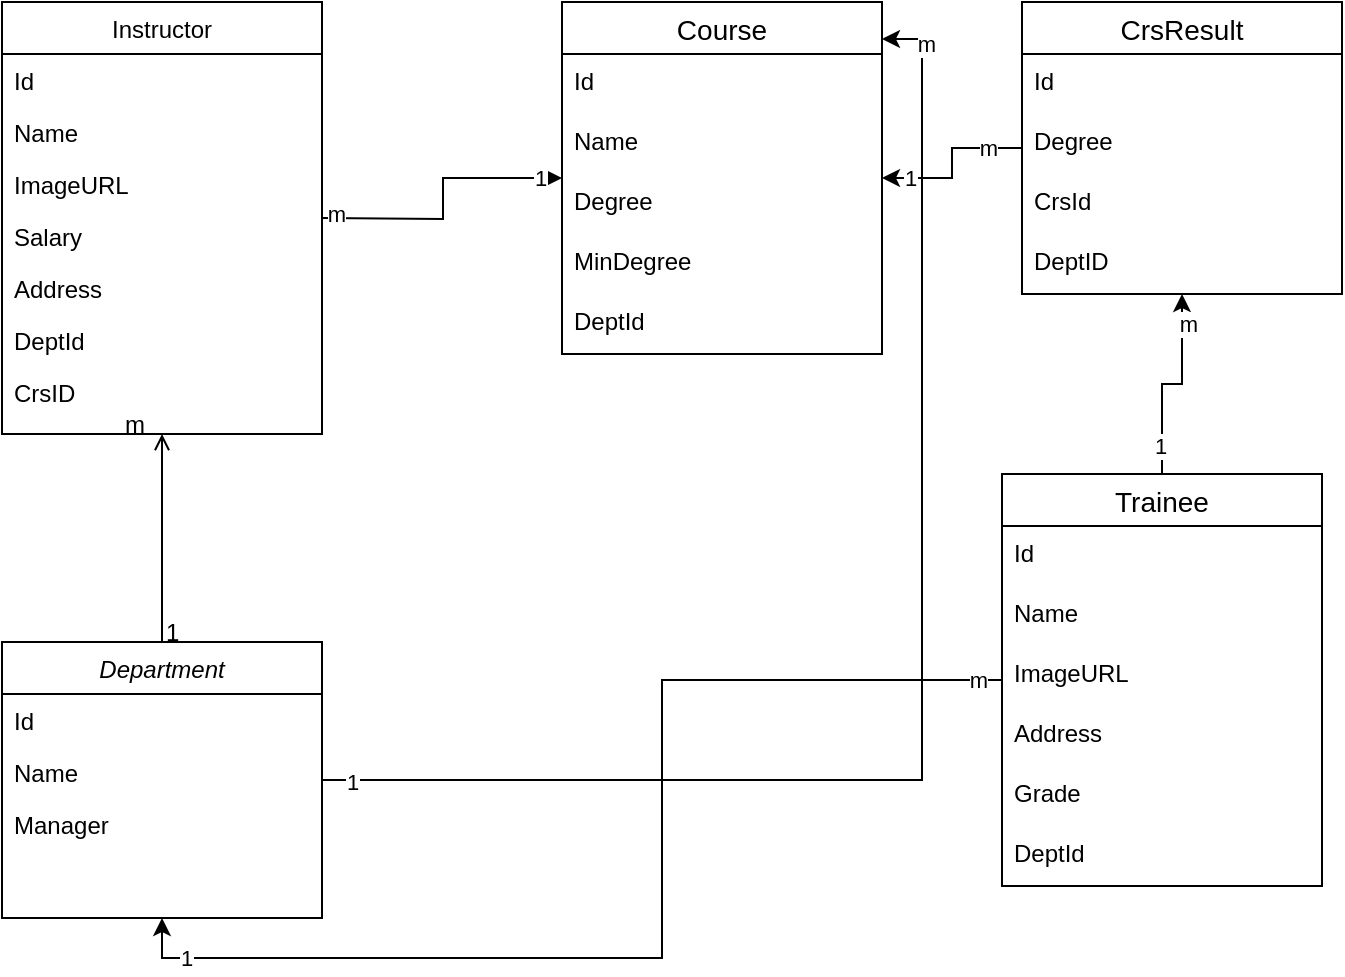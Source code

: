<mxfile version="22.1.2" type="device">
  <diagram id="C5RBs43oDa-KdzZeNtuy" name="Page-1">
    <mxGraphModel dx="1036" dy="614" grid="1" gridSize="10" guides="1" tooltips="1" connect="1" arrows="1" fold="1" page="1" pageScale="1" pageWidth="827" pageHeight="1169" math="0" shadow="0">
      <root>
        <mxCell id="WIyWlLk6GJQsqaUBKTNV-0" />
        <mxCell id="WIyWlLk6GJQsqaUBKTNV-1" parent="WIyWlLk6GJQsqaUBKTNV-0" />
        <mxCell id="zkfFHV4jXpPFQw0GAbJ--0" value="Department" style="swimlane;fontStyle=2;align=center;verticalAlign=top;childLayout=stackLayout;horizontal=1;startSize=26;horizontalStack=0;resizeParent=1;resizeLast=0;collapsible=1;marginBottom=0;rounded=0;shadow=0;strokeWidth=1;" parent="WIyWlLk6GJQsqaUBKTNV-1" vertex="1">
          <mxGeometry x="140" y="430" width="160" height="138" as="geometry">
            <mxRectangle x="230" y="140" width="160" height="26" as="alternateBounds" />
          </mxGeometry>
        </mxCell>
        <mxCell id="zkfFHV4jXpPFQw0GAbJ--1" value="Id    " style="text;align=left;verticalAlign=top;spacingLeft=4;spacingRight=4;overflow=hidden;rotatable=0;points=[[0,0.5],[1,0.5]];portConstraint=eastwest;" parent="zkfFHV4jXpPFQw0GAbJ--0" vertex="1">
          <mxGeometry y="26" width="160" height="26" as="geometry" />
        </mxCell>
        <mxCell id="zkfFHV4jXpPFQw0GAbJ--2" value="Name" style="text;align=left;verticalAlign=top;spacingLeft=4;spacingRight=4;overflow=hidden;rotatable=0;points=[[0,0.5],[1,0.5]];portConstraint=eastwest;rounded=0;shadow=0;html=0;" parent="zkfFHV4jXpPFQw0GAbJ--0" vertex="1">
          <mxGeometry y="52" width="160" height="26" as="geometry" />
        </mxCell>
        <mxCell id="zkfFHV4jXpPFQw0GAbJ--3" value="Manager" style="text;align=left;verticalAlign=top;spacingLeft=4;spacingRight=4;overflow=hidden;rotatable=0;points=[[0,0.5],[1,0.5]];portConstraint=eastwest;rounded=0;shadow=0;html=0;" parent="zkfFHV4jXpPFQw0GAbJ--0" vertex="1">
          <mxGeometry y="78" width="160" height="26" as="geometry" />
        </mxCell>
        <mxCell id="ZEYIvGTN6INHBr5iseJA-5" style="edgeStyle=orthogonalEdgeStyle;rounded=0;orthogonalLoop=1;jettySize=auto;html=1;" edge="1" parent="WIyWlLk6GJQsqaUBKTNV-1" target="ZEYIvGTN6INHBr5iseJA-1">
          <mxGeometry relative="1" as="geometry">
            <mxPoint x="300" y="218" as="sourcePoint" />
          </mxGeometry>
        </mxCell>
        <mxCell id="ZEYIvGTN6INHBr5iseJA-6" value="m" style="edgeLabel;html=1;align=center;verticalAlign=middle;resizable=0;points=[];" vertex="1" connectable="0" parent="ZEYIvGTN6INHBr5iseJA-5">
          <mxGeometry x="-0.911" y="2" relative="1" as="geometry">
            <mxPoint as="offset" />
          </mxGeometry>
        </mxCell>
        <mxCell id="ZEYIvGTN6INHBr5iseJA-7" value="1" style="edgeLabel;html=1;align=center;verticalAlign=middle;resizable=0;points=[];" vertex="1" connectable="0" parent="ZEYIvGTN6INHBr5iseJA-5">
          <mxGeometry x="0.843" relative="1" as="geometry">
            <mxPoint as="offset" />
          </mxGeometry>
        </mxCell>
        <mxCell id="zkfFHV4jXpPFQw0GAbJ--17" value="Instructor" style="swimlane;fontStyle=0;align=center;verticalAlign=top;childLayout=stackLayout;horizontal=1;startSize=26;horizontalStack=0;resizeParent=1;resizeLast=0;collapsible=1;marginBottom=0;rounded=0;shadow=0;strokeWidth=1;" parent="WIyWlLk6GJQsqaUBKTNV-1" vertex="1">
          <mxGeometry x="140" y="110" width="160" height="216" as="geometry">
            <mxRectangle x="550" y="140" width="160" height="26" as="alternateBounds" />
          </mxGeometry>
        </mxCell>
        <mxCell id="zkfFHV4jXpPFQw0GAbJ--18" value="Id" style="text;align=left;verticalAlign=top;spacingLeft=4;spacingRight=4;overflow=hidden;rotatable=0;points=[[0,0.5],[1,0.5]];portConstraint=eastwest;" parent="zkfFHV4jXpPFQw0GAbJ--17" vertex="1">
          <mxGeometry y="26" width="160" height="26" as="geometry" />
        </mxCell>
        <mxCell id="zkfFHV4jXpPFQw0GAbJ--19" value="Name" style="text;align=left;verticalAlign=top;spacingLeft=4;spacingRight=4;overflow=hidden;rotatable=0;points=[[0,0.5],[1,0.5]];portConstraint=eastwest;rounded=0;shadow=0;html=0;" parent="zkfFHV4jXpPFQw0GAbJ--17" vertex="1">
          <mxGeometry y="52" width="160" height="26" as="geometry" />
        </mxCell>
        <mxCell id="zkfFHV4jXpPFQw0GAbJ--20" value="ImageURL" style="text;align=left;verticalAlign=top;spacingLeft=4;spacingRight=4;overflow=hidden;rotatable=0;points=[[0,0.5],[1,0.5]];portConstraint=eastwest;rounded=0;shadow=0;html=0;" parent="zkfFHV4jXpPFQw0GAbJ--17" vertex="1">
          <mxGeometry y="78" width="160" height="26" as="geometry" />
        </mxCell>
        <mxCell id="zkfFHV4jXpPFQw0GAbJ--21" value="Salary" style="text;align=left;verticalAlign=top;spacingLeft=4;spacingRight=4;overflow=hidden;rotatable=0;points=[[0,0.5],[1,0.5]];portConstraint=eastwest;rounded=0;shadow=0;html=0;" parent="zkfFHV4jXpPFQw0GAbJ--17" vertex="1">
          <mxGeometry y="104" width="160" height="26" as="geometry" />
        </mxCell>
        <mxCell id="zkfFHV4jXpPFQw0GAbJ--22" value="Address" style="text;align=left;verticalAlign=top;spacingLeft=4;spacingRight=4;overflow=hidden;rotatable=0;points=[[0,0.5],[1,0.5]];portConstraint=eastwest;rounded=0;shadow=0;html=0;" parent="zkfFHV4jXpPFQw0GAbJ--17" vertex="1">
          <mxGeometry y="130" width="160" height="26" as="geometry" />
        </mxCell>
        <mxCell id="ZEYIvGTN6INHBr5iseJA-30" value="DeptId" style="text;align=left;verticalAlign=top;spacingLeft=4;spacingRight=4;overflow=hidden;rotatable=0;points=[[0,0.5],[1,0.5]];portConstraint=eastwest;rounded=0;shadow=0;html=0;" vertex="1" parent="zkfFHV4jXpPFQw0GAbJ--17">
          <mxGeometry y="156" width="160" height="26" as="geometry" />
        </mxCell>
        <mxCell id="ZEYIvGTN6INHBr5iseJA-31" value="CrsID" style="text;align=left;verticalAlign=top;spacingLeft=4;spacingRight=4;overflow=hidden;rotatable=0;points=[[0,0.5],[1,0.5]];portConstraint=eastwest;rounded=0;shadow=0;html=0;" vertex="1" parent="zkfFHV4jXpPFQw0GAbJ--17">
          <mxGeometry y="182" width="160" height="26" as="geometry" />
        </mxCell>
        <mxCell id="zkfFHV4jXpPFQw0GAbJ--26" value="" style="endArrow=open;shadow=0;strokeWidth=1;rounded=0;endFill=1;edgeStyle=elbowEdgeStyle;elbow=vertical;" parent="WIyWlLk6GJQsqaUBKTNV-1" source="zkfFHV4jXpPFQw0GAbJ--0" target="zkfFHV4jXpPFQw0GAbJ--17" edge="1">
          <mxGeometry x="0.5" y="41" relative="1" as="geometry">
            <mxPoint x="380" y="192" as="sourcePoint" />
            <mxPoint x="540" y="192" as="targetPoint" />
            <mxPoint x="-40" y="32" as="offset" />
          </mxGeometry>
        </mxCell>
        <mxCell id="zkfFHV4jXpPFQw0GAbJ--27" value="1" style="resizable=0;align=left;verticalAlign=bottom;labelBackgroundColor=none;fontSize=12;" parent="zkfFHV4jXpPFQw0GAbJ--26" connectable="0" vertex="1">
          <mxGeometry x="-1" relative="1" as="geometry">
            <mxPoint y="4" as="offset" />
          </mxGeometry>
        </mxCell>
        <mxCell id="zkfFHV4jXpPFQw0GAbJ--28" value="m" style="resizable=0;align=right;verticalAlign=bottom;labelBackgroundColor=none;fontSize=12;" parent="zkfFHV4jXpPFQw0GAbJ--26" connectable="0" vertex="1">
          <mxGeometry x="1" relative="1" as="geometry">
            <mxPoint x="-7" y="4" as="offset" />
          </mxGeometry>
        </mxCell>
        <mxCell id="ZEYIvGTN6INHBr5iseJA-1" value="Course" style="swimlane;fontStyle=0;childLayout=stackLayout;horizontal=1;startSize=26;horizontalStack=0;resizeParent=1;resizeParentMax=0;resizeLast=0;collapsible=1;marginBottom=0;align=center;fontSize=14;" vertex="1" parent="WIyWlLk6GJQsqaUBKTNV-1">
          <mxGeometry x="420" y="110" width="160" height="176" as="geometry" />
        </mxCell>
        <mxCell id="ZEYIvGTN6INHBr5iseJA-2" value="Id" style="text;strokeColor=none;fillColor=none;spacingLeft=4;spacingRight=4;overflow=hidden;rotatable=0;points=[[0,0.5],[1,0.5]];portConstraint=eastwest;fontSize=12;whiteSpace=wrap;html=1;" vertex="1" parent="ZEYIvGTN6INHBr5iseJA-1">
          <mxGeometry y="26" width="160" height="30" as="geometry" />
        </mxCell>
        <mxCell id="ZEYIvGTN6INHBr5iseJA-3" value="Name" style="text;strokeColor=none;fillColor=none;spacingLeft=4;spacingRight=4;overflow=hidden;rotatable=0;points=[[0,0.5],[1,0.5]];portConstraint=eastwest;fontSize=12;whiteSpace=wrap;html=1;" vertex="1" parent="ZEYIvGTN6INHBr5iseJA-1">
          <mxGeometry y="56" width="160" height="30" as="geometry" />
        </mxCell>
        <mxCell id="ZEYIvGTN6INHBr5iseJA-4" value="Degree" style="text;strokeColor=none;fillColor=none;spacingLeft=4;spacingRight=4;overflow=hidden;rotatable=0;points=[[0,0.5],[1,0.5]];portConstraint=eastwest;fontSize=12;whiteSpace=wrap;html=1;" vertex="1" parent="ZEYIvGTN6INHBr5iseJA-1">
          <mxGeometry y="86" width="160" height="30" as="geometry" />
        </mxCell>
        <mxCell id="ZEYIvGTN6INHBr5iseJA-35" value="MinDegree" style="text;strokeColor=none;fillColor=none;spacingLeft=4;spacingRight=4;overflow=hidden;rotatable=0;points=[[0,0.5],[1,0.5]];portConstraint=eastwest;fontSize=12;whiteSpace=wrap;html=1;" vertex="1" parent="ZEYIvGTN6INHBr5iseJA-1">
          <mxGeometry y="116" width="160" height="30" as="geometry" />
        </mxCell>
        <mxCell id="ZEYIvGTN6INHBr5iseJA-36" value="DeptId" style="text;strokeColor=none;fillColor=none;spacingLeft=4;spacingRight=4;overflow=hidden;rotatable=0;points=[[0,0.5],[1,0.5]];portConstraint=eastwest;fontSize=12;whiteSpace=wrap;html=1;" vertex="1" parent="ZEYIvGTN6INHBr5iseJA-1">
          <mxGeometry y="146" width="160" height="30" as="geometry" />
        </mxCell>
        <mxCell id="ZEYIvGTN6INHBr5iseJA-9" style="edgeStyle=orthogonalEdgeStyle;rounded=0;orthogonalLoop=1;jettySize=auto;html=1;entryX=1;entryY=0.105;entryDx=0;entryDy=0;entryPerimeter=0;" edge="1" parent="WIyWlLk6GJQsqaUBKTNV-1" source="zkfFHV4jXpPFQw0GAbJ--0" target="ZEYIvGTN6INHBr5iseJA-1">
          <mxGeometry relative="1" as="geometry" />
        </mxCell>
        <mxCell id="ZEYIvGTN6INHBr5iseJA-10" value="1" style="edgeLabel;html=1;align=center;verticalAlign=middle;resizable=0;points=[];" vertex="1" connectable="0" parent="ZEYIvGTN6INHBr5iseJA-9">
          <mxGeometry x="-0.958" y="-1" relative="1" as="geometry">
            <mxPoint as="offset" />
          </mxGeometry>
        </mxCell>
        <mxCell id="ZEYIvGTN6INHBr5iseJA-11" value="m" style="edgeLabel;html=1;align=center;verticalAlign=middle;resizable=0;points=[];" vertex="1" connectable="0" parent="ZEYIvGTN6INHBr5iseJA-9">
          <mxGeometry x="0.935" y="-2" relative="1" as="geometry">
            <mxPoint as="offset" />
          </mxGeometry>
        </mxCell>
        <mxCell id="ZEYIvGTN6INHBr5iseJA-16" style="edgeStyle=orthogonalEdgeStyle;rounded=0;orthogonalLoop=1;jettySize=auto;html=1;" edge="1" parent="WIyWlLk6GJQsqaUBKTNV-1" source="ZEYIvGTN6INHBr5iseJA-12" target="ZEYIvGTN6INHBr5iseJA-1">
          <mxGeometry relative="1" as="geometry" />
        </mxCell>
        <mxCell id="ZEYIvGTN6INHBr5iseJA-17" value="m" style="edgeLabel;html=1;align=center;verticalAlign=middle;resizable=0;points=[];" vertex="1" connectable="0" parent="ZEYIvGTN6INHBr5iseJA-16">
          <mxGeometry x="-0.589" relative="1" as="geometry">
            <mxPoint as="offset" />
          </mxGeometry>
        </mxCell>
        <mxCell id="ZEYIvGTN6INHBr5iseJA-18" value="1" style="edgeLabel;html=1;align=center;verticalAlign=middle;resizable=0;points=[];" vertex="1" connectable="0" parent="ZEYIvGTN6INHBr5iseJA-16">
          <mxGeometry x="0.669" relative="1" as="geometry">
            <mxPoint as="offset" />
          </mxGeometry>
        </mxCell>
        <mxCell id="ZEYIvGTN6INHBr5iseJA-12" value="CrsResult" style="swimlane;fontStyle=0;childLayout=stackLayout;horizontal=1;startSize=26;horizontalStack=0;resizeParent=1;resizeParentMax=0;resizeLast=0;collapsible=1;marginBottom=0;align=center;fontSize=14;" vertex="1" parent="WIyWlLk6GJQsqaUBKTNV-1">
          <mxGeometry x="650" y="110" width="160" height="146" as="geometry" />
        </mxCell>
        <mxCell id="ZEYIvGTN6INHBr5iseJA-13" value="Id" style="text;strokeColor=none;fillColor=none;spacingLeft=4;spacingRight=4;overflow=hidden;rotatable=0;points=[[0,0.5],[1,0.5]];portConstraint=eastwest;fontSize=12;whiteSpace=wrap;html=1;" vertex="1" parent="ZEYIvGTN6INHBr5iseJA-12">
          <mxGeometry y="26" width="160" height="30" as="geometry" />
        </mxCell>
        <mxCell id="ZEYIvGTN6INHBr5iseJA-14" value="Degree" style="text;strokeColor=none;fillColor=none;spacingLeft=4;spacingRight=4;overflow=hidden;rotatable=0;points=[[0,0.5],[1,0.5]];portConstraint=eastwest;fontSize=12;whiteSpace=wrap;html=1;" vertex="1" parent="ZEYIvGTN6INHBr5iseJA-12">
          <mxGeometry y="56" width="160" height="30" as="geometry" />
        </mxCell>
        <mxCell id="ZEYIvGTN6INHBr5iseJA-15" value="CrsId" style="text;strokeColor=none;fillColor=none;spacingLeft=4;spacingRight=4;overflow=hidden;rotatable=0;points=[[0,0.5],[1,0.5]];portConstraint=eastwest;fontSize=12;whiteSpace=wrap;html=1;" vertex="1" parent="ZEYIvGTN6INHBr5iseJA-12">
          <mxGeometry y="86" width="160" height="30" as="geometry" />
        </mxCell>
        <mxCell id="ZEYIvGTN6INHBr5iseJA-37" value="DeptID" style="text;strokeColor=none;fillColor=none;spacingLeft=4;spacingRight=4;overflow=hidden;rotatable=0;points=[[0,0.5],[1,0.5]];portConstraint=eastwest;fontSize=12;whiteSpace=wrap;html=1;" vertex="1" parent="ZEYIvGTN6INHBr5iseJA-12">
          <mxGeometry y="116" width="160" height="30" as="geometry" />
        </mxCell>
        <mxCell id="ZEYIvGTN6INHBr5iseJA-24" style="edgeStyle=orthogonalEdgeStyle;rounded=0;orthogonalLoop=1;jettySize=auto;html=1;entryX=0.5;entryY=1;entryDx=0;entryDy=0;" edge="1" parent="WIyWlLk6GJQsqaUBKTNV-1" source="ZEYIvGTN6INHBr5iseJA-19" target="zkfFHV4jXpPFQw0GAbJ--0">
          <mxGeometry relative="1" as="geometry" />
        </mxCell>
        <mxCell id="ZEYIvGTN6INHBr5iseJA-28" value="m" style="edgeLabel;html=1;align=center;verticalAlign=middle;resizable=0;points=[];" vertex="1" connectable="0" parent="ZEYIvGTN6INHBr5iseJA-24">
          <mxGeometry x="-0.957" relative="1" as="geometry">
            <mxPoint as="offset" />
          </mxGeometry>
        </mxCell>
        <mxCell id="ZEYIvGTN6INHBr5iseJA-29" value="1" style="edgeLabel;html=1;align=center;verticalAlign=middle;resizable=0;points=[];" vertex="1" connectable="0" parent="ZEYIvGTN6INHBr5iseJA-24">
          <mxGeometry x="0.889" relative="1" as="geometry">
            <mxPoint as="offset" />
          </mxGeometry>
        </mxCell>
        <mxCell id="ZEYIvGTN6INHBr5iseJA-25" style="edgeStyle=orthogonalEdgeStyle;rounded=0;orthogonalLoop=1;jettySize=auto;html=1;" edge="1" parent="WIyWlLk6GJQsqaUBKTNV-1" source="ZEYIvGTN6INHBr5iseJA-19" target="ZEYIvGTN6INHBr5iseJA-12">
          <mxGeometry relative="1" as="geometry" />
        </mxCell>
        <mxCell id="ZEYIvGTN6INHBr5iseJA-26" value="1" style="edgeLabel;html=1;align=center;verticalAlign=middle;resizable=0;points=[];" vertex="1" connectable="0" parent="ZEYIvGTN6INHBr5iseJA-25">
          <mxGeometry x="-0.72" y="1" relative="1" as="geometry">
            <mxPoint as="offset" />
          </mxGeometry>
        </mxCell>
        <mxCell id="ZEYIvGTN6INHBr5iseJA-27" value="m" style="edgeLabel;html=1;align=center;verticalAlign=middle;resizable=0;points=[];" vertex="1" connectable="0" parent="ZEYIvGTN6INHBr5iseJA-25">
          <mxGeometry x="0.711" y="-3" relative="1" as="geometry">
            <mxPoint as="offset" />
          </mxGeometry>
        </mxCell>
        <mxCell id="ZEYIvGTN6INHBr5iseJA-19" value="Trainee" style="swimlane;fontStyle=0;childLayout=stackLayout;horizontal=1;startSize=26;horizontalStack=0;resizeParent=1;resizeParentMax=0;resizeLast=0;collapsible=1;marginBottom=0;align=center;fontSize=14;" vertex="1" parent="WIyWlLk6GJQsqaUBKTNV-1">
          <mxGeometry x="640" y="346" width="160" height="206" as="geometry" />
        </mxCell>
        <mxCell id="ZEYIvGTN6INHBr5iseJA-20" value="Id" style="text;strokeColor=none;fillColor=none;spacingLeft=4;spacingRight=4;overflow=hidden;rotatable=0;points=[[0,0.5],[1,0.5]];portConstraint=eastwest;fontSize=12;whiteSpace=wrap;html=1;" vertex="1" parent="ZEYIvGTN6INHBr5iseJA-19">
          <mxGeometry y="26" width="160" height="30" as="geometry" />
        </mxCell>
        <mxCell id="ZEYIvGTN6INHBr5iseJA-21" value="Name" style="text;strokeColor=none;fillColor=none;spacingLeft=4;spacingRight=4;overflow=hidden;rotatable=0;points=[[0,0.5],[1,0.5]];portConstraint=eastwest;fontSize=12;whiteSpace=wrap;html=1;" vertex="1" parent="ZEYIvGTN6INHBr5iseJA-19">
          <mxGeometry y="56" width="160" height="30" as="geometry" />
        </mxCell>
        <mxCell id="ZEYIvGTN6INHBr5iseJA-22" value="ImageURL" style="text;strokeColor=none;fillColor=none;spacingLeft=4;spacingRight=4;overflow=hidden;rotatable=0;points=[[0,0.5],[1,0.5]];portConstraint=eastwest;fontSize=12;whiteSpace=wrap;html=1;" vertex="1" parent="ZEYIvGTN6INHBr5iseJA-19">
          <mxGeometry y="86" width="160" height="30" as="geometry" />
        </mxCell>
        <mxCell id="ZEYIvGTN6INHBr5iseJA-32" value="Address" style="text;strokeColor=none;fillColor=none;spacingLeft=4;spacingRight=4;overflow=hidden;rotatable=0;points=[[0,0.5],[1,0.5]];portConstraint=eastwest;fontSize=12;whiteSpace=wrap;html=1;" vertex="1" parent="ZEYIvGTN6INHBr5iseJA-19">
          <mxGeometry y="116" width="160" height="30" as="geometry" />
        </mxCell>
        <mxCell id="ZEYIvGTN6INHBr5iseJA-33" value="Grade" style="text;strokeColor=none;fillColor=none;spacingLeft=4;spacingRight=4;overflow=hidden;rotatable=0;points=[[0,0.5],[1,0.5]];portConstraint=eastwest;fontSize=12;whiteSpace=wrap;html=1;" vertex="1" parent="ZEYIvGTN6INHBr5iseJA-19">
          <mxGeometry y="146" width="160" height="30" as="geometry" />
        </mxCell>
        <mxCell id="ZEYIvGTN6INHBr5iseJA-34" value="DeptId" style="text;strokeColor=none;fillColor=none;spacingLeft=4;spacingRight=4;overflow=hidden;rotatable=0;points=[[0,0.5],[1,0.5]];portConstraint=eastwest;fontSize=12;whiteSpace=wrap;html=1;" vertex="1" parent="ZEYIvGTN6INHBr5iseJA-19">
          <mxGeometry y="176" width="160" height="30" as="geometry" />
        </mxCell>
      </root>
    </mxGraphModel>
  </diagram>
</mxfile>
